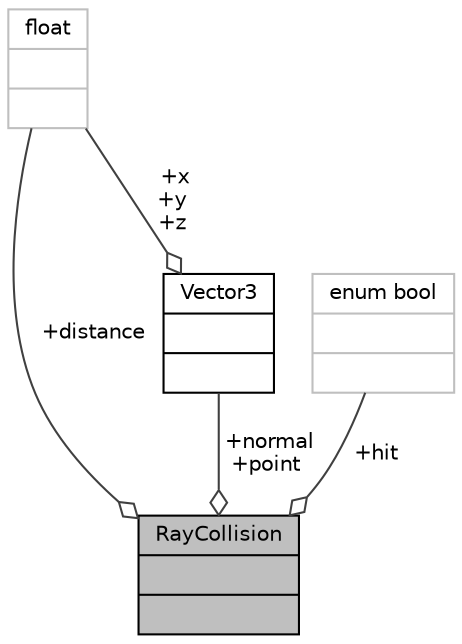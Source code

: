 digraph "RayCollision"
{
 // LATEX_PDF_SIZE
  edge [fontname="Helvetica",fontsize="10",labelfontname="Helvetica",labelfontsize="10"];
  node [fontname="Helvetica",fontsize="10",shape=record];
  Node1 [label="{RayCollision\n||}",height=0.2,width=0.4,color="black", fillcolor="grey75", style="filled", fontcolor="black",tooltip=" "];
  Node2 -> Node1 [color="grey25",fontsize="10",style="solid",label=" +distance" ,arrowhead="odiamond",fontname="Helvetica"];
  Node2 [label="{float\n||}",height=0.2,width=0.4,color="grey75", fillcolor="white", style="filled",tooltip=" "];
  Node3 -> Node1 [color="grey25",fontsize="10",style="solid",label=" +normal\n+point" ,arrowhead="odiamond",fontname="Helvetica"];
  Node3 [label="{Vector3\n||}",height=0.2,width=0.4,color="black", fillcolor="white", style="filled",URL="$structVector3.html",tooltip=" "];
  Node2 -> Node3 [color="grey25",fontsize="10",style="solid",label=" +x\n+y\n+z" ,arrowhead="odiamond",fontname="Helvetica"];
  Node4 -> Node1 [color="grey25",fontsize="10",style="solid",label=" +hit" ,arrowhead="odiamond",fontname="Helvetica"];
  Node4 [label="{enum bool\n||}",height=0.2,width=0.4,color="grey75", fillcolor="white", style="filled",tooltip=" "];
}
